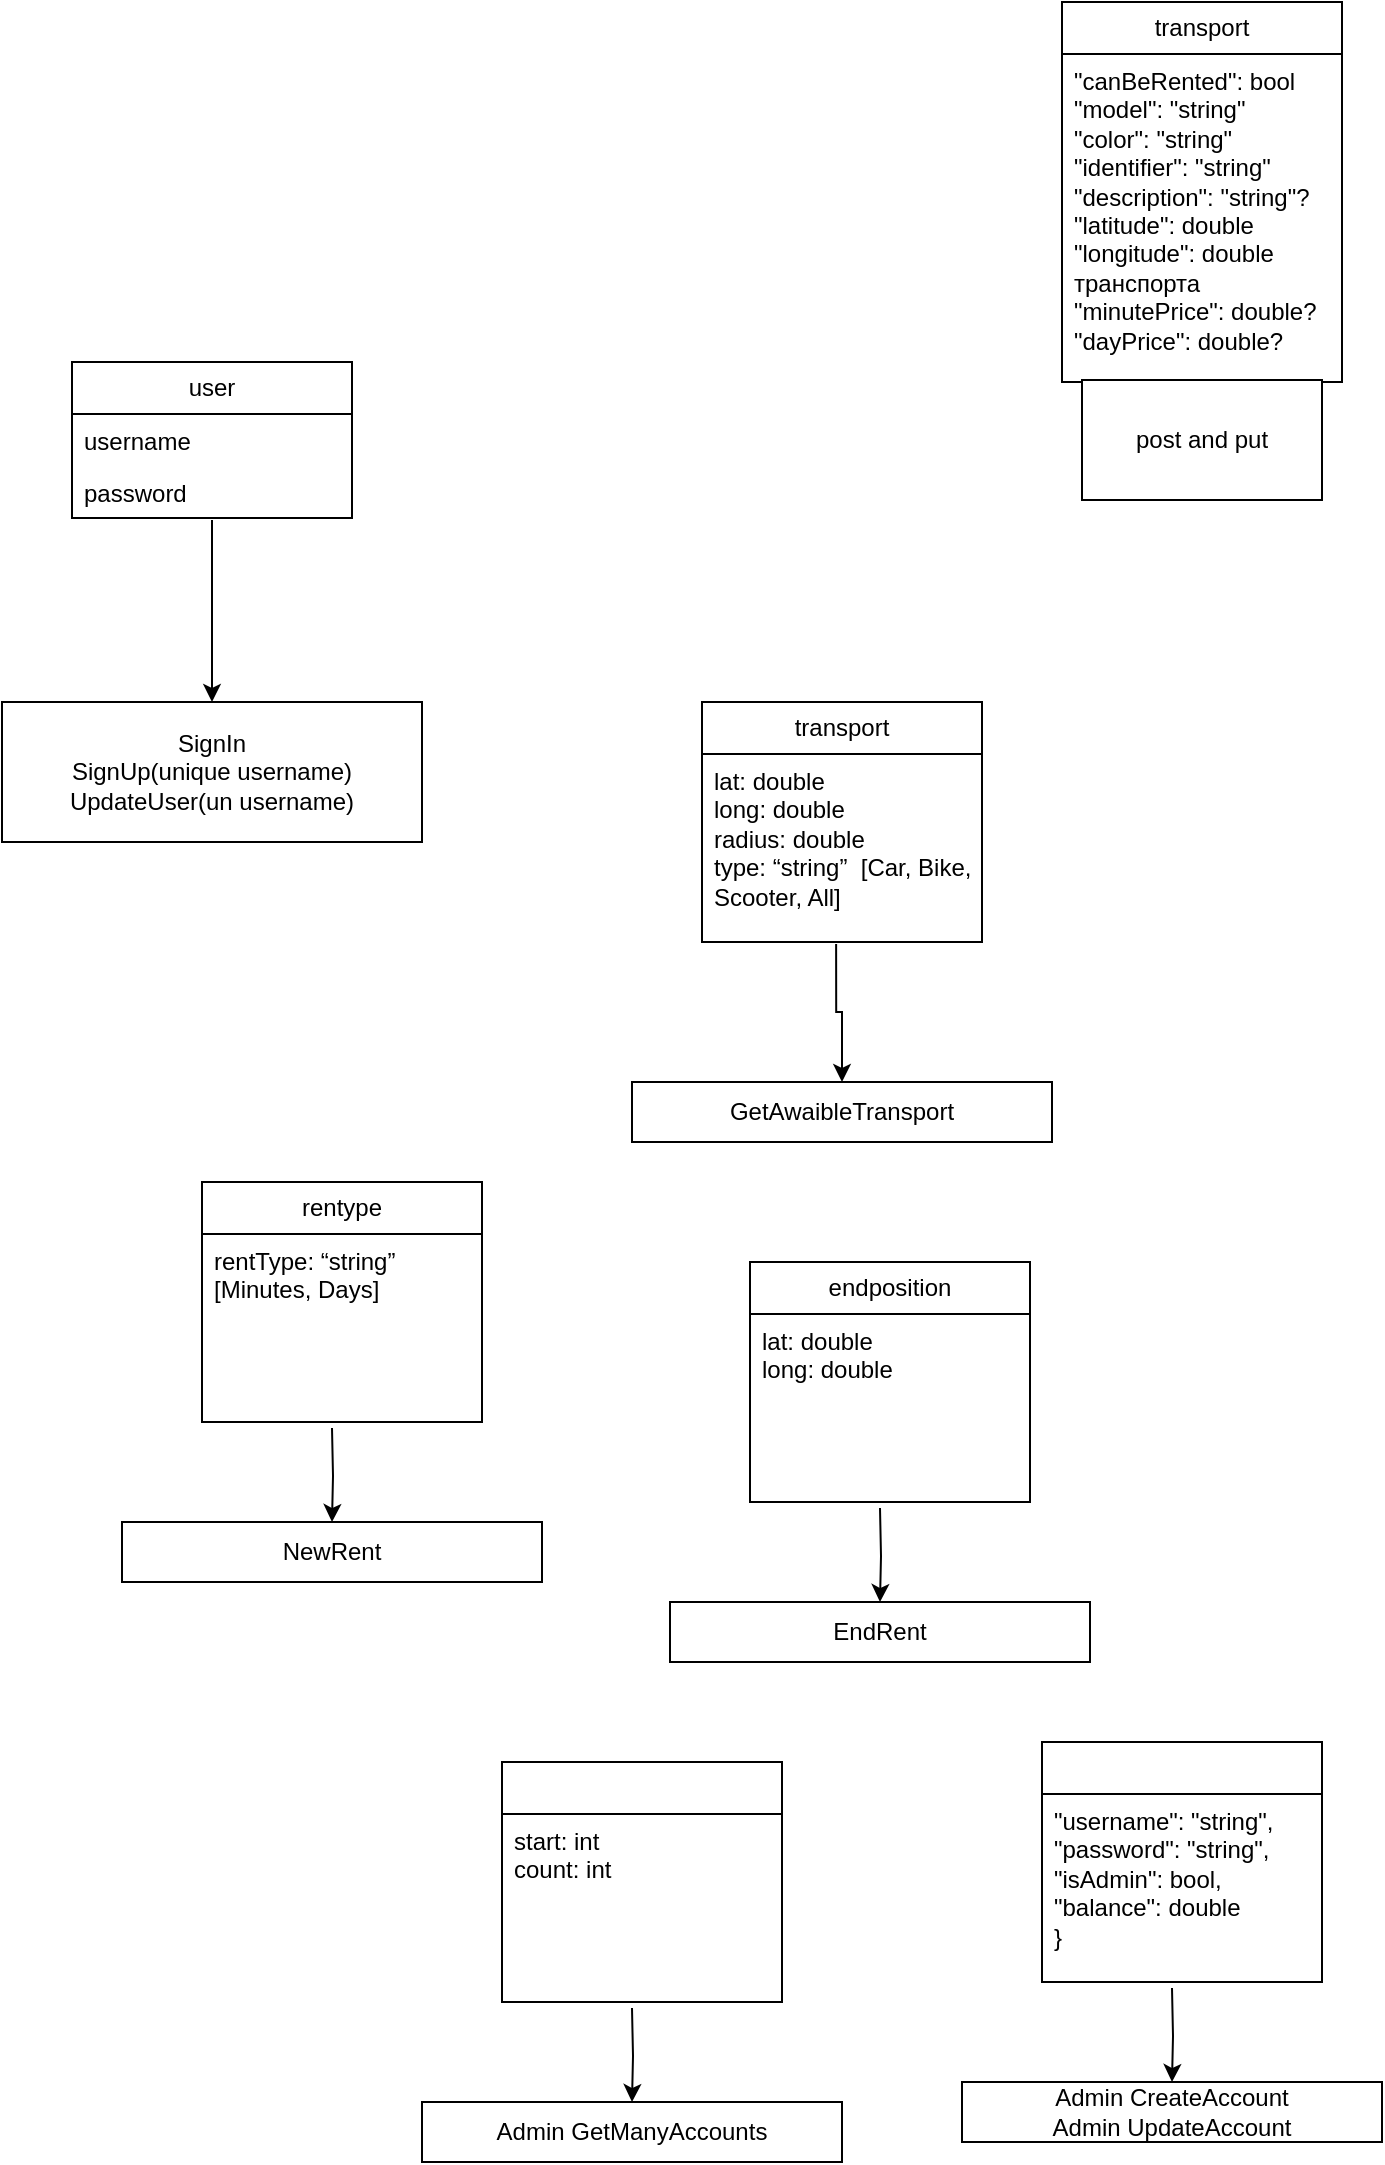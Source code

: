 <mxfile version="21.7.5" type="device">
  <diagram name="Страница — 1" id="loo5AhrEf2JEnCuY-RYQ">
    <mxGraphModel dx="1018" dy="772" grid="1" gridSize="10" guides="1" tooltips="1" connect="1" arrows="1" fold="1" page="1" pageScale="1" pageWidth="827" pageHeight="1169" math="0" shadow="0">
      <root>
        <mxCell id="0" />
        <mxCell id="1" parent="0" />
        <mxCell id="irH7_UgQpRdZX40xXywM-10" style="edgeStyle=orthogonalEdgeStyle;rounded=0;orthogonalLoop=1;jettySize=auto;html=1;exitX=0.5;exitY=1.038;exitDx=0;exitDy=0;entryX=0.5;entryY=0;entryDx=0;entryDy=0;exitPerimeter=0;" parent="1" source="irH7_UgQpRdZX40xXywM-3" target="irH7_UgQpRdZX40xXywM-5" edge="1">
          <mxGeometry relative="1" as="geometry" />
        </mxCell>
        <mxCell id="irH7_UgQpRdZX40xXywM-1" value="user" style="swimlane;fontStyle=0;childLayout=stackLayout;horizontal=1;startSize=26;fillColor=none;horizontalStack=0;resizeParent=1;resizeParentMax=0;resizeLast=0;collapsible=1;marginBottom=0;whiteSpace=wrap;html=1;" parent="1" vertex="1">
          <mxGeometry x="115" y="210" width="140" height="78" as="geometry" />
        </mxCell>
        <mxCell id="irH7_UgQpRdZX40xXywM-2" value="username" style="text;strokeColor=none;fillColor=none;align=left;verticalAlign=top;spacingLeft=4;spacingRight=4;overflow=hidden;rotatable=0;points=[[0,0.5],[1,0.5]];portConstraint=eastwest;whiteSpace=wrap;html=1;" parent="irH7_UgQpRdZX40xXywM-1" vertex="1">
          <mxGeometry y="26" width="140" height="26" as="geometry" />
        </mxCell>
        <mxCell id="irH7_UgQpRdZX40xXywM-3" value="password" style="text;strokeColor=none;fillColor=none;align=left;verticalAlign=top;spacingLeft=4;spacingRight=4;overflow=hidden;rotatable=0;points=[[0,0.5],[1,0.5]];portConstraint=eastwest;whiteSpace=wrap;html=1;" parent="irH7_UgQpRdZX40xXywM-1" vertex="1">
          <mxGeometry y="52" width="140" height="26" as="geometry" />
        </mxCell>
        <mxCell id="irH7_UgQpRdZX40xXywM-5" value="SignIn&lt;br&gt;SignUp(unique username)&lt;br&gt;UpdateUser(un username)" style="whiteSpace=wrap;html=1;" parent="1" vertex="1">
          <mxGeometry x="80" y="380" width="210" height="70" as="geometry" />
        </mxCell>
        <mxCell id="irH7_UgQpRdZX40xXywM-6" value="transport" style="swimlane;fontStyle=0;childLayout=stackLayout;horizontal=1;startSize=26;fillColor=none;horizontalStack=0;resizeParent=1;resizeParentMax=0;resizeLast=0;collapsible=1;marginBottom=0;whiteSpace=wrap;html=1;" parent="1" vertex="1">
          <mxGeometry x="610" y="30" width="140" height="190" as="geometry" />
        </mxCell>
        <mxCell id="irH7_UgQpRdZX40xXywM-7" value="&quot;canBeRented&quot;: bool&lt;br&gt;&quot;model&quot;: &quot;string&quot;&lt;br&gt;&quot;color&quot;: &quot;string&quot;&lt;br&gt;&quot;identifier&quot;: &quot;string&quot;&lt;br&gt;&quot;description&quot;: &quot;string&quot;?&lt;br&gt;&quot;latitude&quot;: double&lt;br&gt;&quot;longitude&quot;: double транспорта&lt;br&gt;&quot;minutePrice&quot;: double?&lt;br&gt;&quot;dayPrice&quot;: double?&lt;br&gt;" style="text;strokeColor=none;fillColor=none;align=left;verticalAlign=top;spacingLeft=4;spacingRight=4;overflow=hidden;rotatable=0;points=[[0,0.5],[1,0.5]];portConstraint=eastwest;whiteSpace=wrap;html=1;" parent="irH7_UgQpRdZX40xXywM-6" vertex="1">
          <mxGeometry y="26" width="140" height="164" as="geometry" />
        </mxCell>
        <mxCell id="irH7_UgQpRdZX40xXywM-14" style="edgeStyle=orthogonalEdgeStyle;rounded=0;orthogonalLoop=1;jettySize=auto;html=1;exitX=0.479;exitY=1.011;exitDx=0;exitDy=0;entryX=0.5;entryY=0;entryDx=0;entryDy=0;exitPerimeter=0;" parent="1" source="irH7_UgQpRdZX40xXywM-12" target="irH7_UgQpRdZX40xXywM-13" edge="1">
          <mxGeometry relative="1" as="geometry" />
        </mxCell>
        <mxCell id="irH7_UgQpRdZX40xXywM-11" value="transport" style="swimlane;fontStyle=0;childLayout=stackLayout;horizontal=1;startSize=26;fillColor=none;horizontalStack=0;resizeParent=1;resizeParentMax=0;resizeLast=0;collapsible=1;marginBottom=0;whiteSpace=wrap;html=1;" parent="1" vertex="1">
          <mxGeometry x="430" y="380" width="140" height="120" as="geometry" />
        </mxCell>
        <mxCell id="irH7_UgQpRdZX40xXywM-12" value="lat: double&amp;nbsp;&lt;br&gt;long: double&amp;nbsp;&lt;br&gt;radius: double&lt;br&gt;type: “string”&amp;nbsp; [Car, Bike, Scooter, All]" style="text;strokeColor=none;fillColor=none;align=left;verticalAlign=top;spacingLeft=4;spacingRight=4;overflow=hidden;rotatable=0;points=[[0,0.5],[1,0.5]];portConstraint=eastwest;whiteSpace=wrap;html=1;" parent="irH7_UgQpRdZX40xXywM-11" vertex="1">
          <mxGeometry y="26" width="140" height="94" as="geometry" />
        </mxCell>
        <mxCell id="irH7_UgQpRdZX40xXywM-13" value="GetAwaibleTransport" style="whiteSpace=wrap;html=1;" parent="1" vertex="1">
          <mxGeometry x="395" y="570" width="210" height="30" as="geometry" />
        </mxCell>
        <mxCell id="irH7_UgQpRdZX40xXywM-18" style="edgeStyle=orthogonalEdgeStyle;rounded=0;orthogonalLoop=1;jettySize=auto;html=1;entryX=0.5;entryY=0;entryDx=0;entryDy=0;" parent="1" target="irH7_UgQpRdZX40xXywM-17" edge="1">
          <mxGeometry relative="1" as="geometry">
            <mxPoint x="245" y="743" as="sourcePoint" />
          </mxGeometry>
        </mxCell>
        <mxCell id="irH7_UgQpRdZX40xXywM-15" value="rentype" style="swimlane;fontStyle=0;childLayout=stackLayout;horizontal=1;startSize=26;fillColor=none;horizontalStack=0;resizeParent=1;resizeParentMax=0;resizeLast=0;collapsible=1;marginBottom=0;whiteSpace=wrap;html=1;" parent="1" vertex="1">
          <mxGeometry x="180" y="620" width="140" height="120" as="geometry" />
        </mxCell>
        <mxCell id="irH7_UgQpRdZX40xXywM-16" value="rentType: “string” [Minutes, Days]&amp;nbsp;" style="text;strokeColor=none;fillColor=none;align=left;verticalAlign=top;spacingLeft=4;spacingRight=4;overflow=hidden;rotatable=0;points=[[0,0.5],[1,0.5]];portConstraint=eastwest;whiteSpace=wrap;html=1;" parent="irH7_UgQpRdZX40xXywM-15" vertex="1">
          <mxGeometry y="26" width="140" height="94" as="geometry" />
        </mxCell>
        <mxCell id="irH7_UgQpRdZX40xXywM-17" value="NewRent" style="whiteSpace=wrap;html=1;" parent="1" vertex="1">
          <mxGeometry x="140" y="790" width="210" height="30" as="geometry" />
        </mxCell>
        <mxCell id="irH7_UgQpRdZX40xXywM-19" style="edgeStyle=orthogonalEdgeStyle;rounded=0;orthogonalLoop=1;jettySize=auto;html=1;entryX=0.5;entryY=0;entryDx=0;entryDy=0;" parent="1" target="irH7_UgQpRdZX40xXywM-22" edge="1">
          <mxGeometry relative="1" as="geometry">
            <mxPoint x="519" y="783" as="sourcePoint" />
          </mxGeometry>
        </mxCell>
        <mxCell id="irH7_UgQpRdZX40xXywM-20" value="endposition" style="swimlane;fontStyle=0;childLayout=stackLayout;horizontal=1;startSize=26;fillColor=none;horizontalStack=0;resizeParent=1;resizeParentMax=0;resizeLast=0;collapsible=1;marginBottom=0;whiteSpace=wrap;html=1;" parent="1" vertex="1">
          <mxGeometry x="454" y="660" width="140" height="120" as="geometry" />
        </mxCell>
        <mxCell id="irH7_UgQpRdZX40xXywM-21" value="lat: double&lt;br&gt;long: double" style="text;strokeColor=none;fillColor=none;align=left;verticalAlign=top;spacingLeft=4;spacingRight=4;overflow=hidden;rotatable=0;points=[[0,0.5],[1,0.5]];portConstraint=eastwest;whiteSpace=wrap;html=1;" parent="irH7_UgQpRdZX40xXywM-20" vertex="1">
          <mxGeometry y="26" width="140" height="94" as="geometry" />
        </mxCell>
        <mxCell id="irH7_UgQpRdZX40xXywM-22" value="EndRent" style="whiteSpace=wrap;html=1;" parent="1" vertex="1">
          <mxGeometry x="414" y="830" width="210" height="30" as="geometry" />
        </mxCell>
        <mxCell id="irH7_UgQpRdZX40xXywM-23" style="edgeStyle=orthogonalEdgeStyle;rounded=0;orthogonalLoop=1;jettySize=auto;html=1;entryX=0.5;entryY=0;entryDx=0;entryDy=0;" parent="1" target="irH7_UgQpRdZX40xXywM-26" edge="1">
          <mxGeometry relative="1" as="geometry">
            <mxPoint x="395" y="1033" as="sourcePoint" />
          </mxGeometry>
        </mxCell>
        <mxCell id="irH7_UgQpRdZX40xXywM-24" value="" style="swimlane;fontStyle=0;childLayout=stackLayout;horizontal=1;startSize=26;fillColor=none;horizontalStack=0;resizeParent=1;resizeParentMax=0;resizeLast=0;collapsible=1;marginBottom=0;whiteSpace=wrap;html=1;" parent="1" vertex="1">
          <mxGeometry x="330" y="910" width="140" height="120" as="geometry" />
        </mxCell>
        <mxCell id="irH7_UgQpRdZX40xXywM-25" value="start: int&lt;br&gt;count: int" style="text;strokeColor=none;fillColor=none;align=left;verticalAlign=top;spacingLeft=4;spacingRight=4;overflow=hidden;rotatable=0;points=[[0,0.5],[1,0.5]];portConstraint=eastwest;whiteSpace=wrap;html=1;" parent="irH7_UgQpRdZX40xXywM-24" vertex="1">
          <mxGeometry y="26" width="140" height="94" as="geometry" />
        </mxCell>
        <mxCell id="irH7_UgQpRdZX40xXywM-26" value="Admin GetManyAccounts" style="whiteSpace=wrap;html=1;" parent="1" vertex="1">
          <mxGeometry x="290" y="1080" width="210" height="30" as="geometry" />
        </mxCell>
        <mxCell id="zSZgKJ0002TvrzCv3aNc-1" style="edgeStyle=orthogonalEdgeStyle;rounded=0;orthogonalLoop=1;jettySize=auto;html=1;entryX=0.5;entryY=0;entryDx=0;entryDy=0;" edge="1" parent="1" target="zSZgKJ0002TvrzCv3aNc-4">
          <mxGeometry relative="1" as="geometry">
            <mxPoint x="665" y="1023" as="sourcePoint" />
          </mxGeometry>
        </mxCell>
        <mxCell id="zSZgKJ0002TvrzCv3aNc-2" value="" style="swimlane;fontStyle=0;childLayout=stackLayout;horizontal=1;startSize=26;fillColor=none;horizontalStack=0;resizeParent=1;resizeParentMax=0;resizeLast=0;collapsible=1;marginBottom=0;whiteSpace=wrap;html=1;" vertex="1" parent="1">
          <mxGeometry x="600" y="900" width="140" height="120" as="geometry" />
        </mxCell>
        <mxCell id="zSZgKJ0002TvrzCv3aNc-3" value="&quot;username&quot;: &quot;string&quot;, &quot;password&quot;: &quot;string&quot;,&lt;br&gt;&quot;isAdmin&quot;: bool, &quot;balance&quot;: double&amp;nbsp;&lt;br&gt;}" style="text;strokeColor=none;fillColor=none;align=left;verticalAlign=top;spacingLeft=4;spacingRight=4;overflow=hidden;rotatable=0;points=[[0,0.5],[1,0.5]];portConstraint=eastwest;whiteSpace=wrap;html=1;" vertex="1" parent="zSZgKJ0002TvrzCv3aNc-2">
          <mxGeometry y="26" width="140" height="94" as="geometry" />
        </mxCell>
        <mxCell id="zSZgKJ0002TvrzCv3aNc-4" value="Admin CreateAccount&lt;br&gt;Admin UpdateAccount" style="whiteSpace=wrap;html=1;" vertex="1" parent="1">
          <mxGeometry x="560" y="1070" width="210" height="30" as="geometry" />
        </mxCell>
        <mxCell id="zSZgKJ0002TvrzCv3aNc-5" value="post and put" style="whiteSpace=wrap;html=1;" vertex="1" parent="1">
          <mxGeometry x="620" y="219" width="120" height="60" as="geometry" />
        </mxCell>
      </root>
    </mxGraphModel>
  </diagram>
</mxfile>
